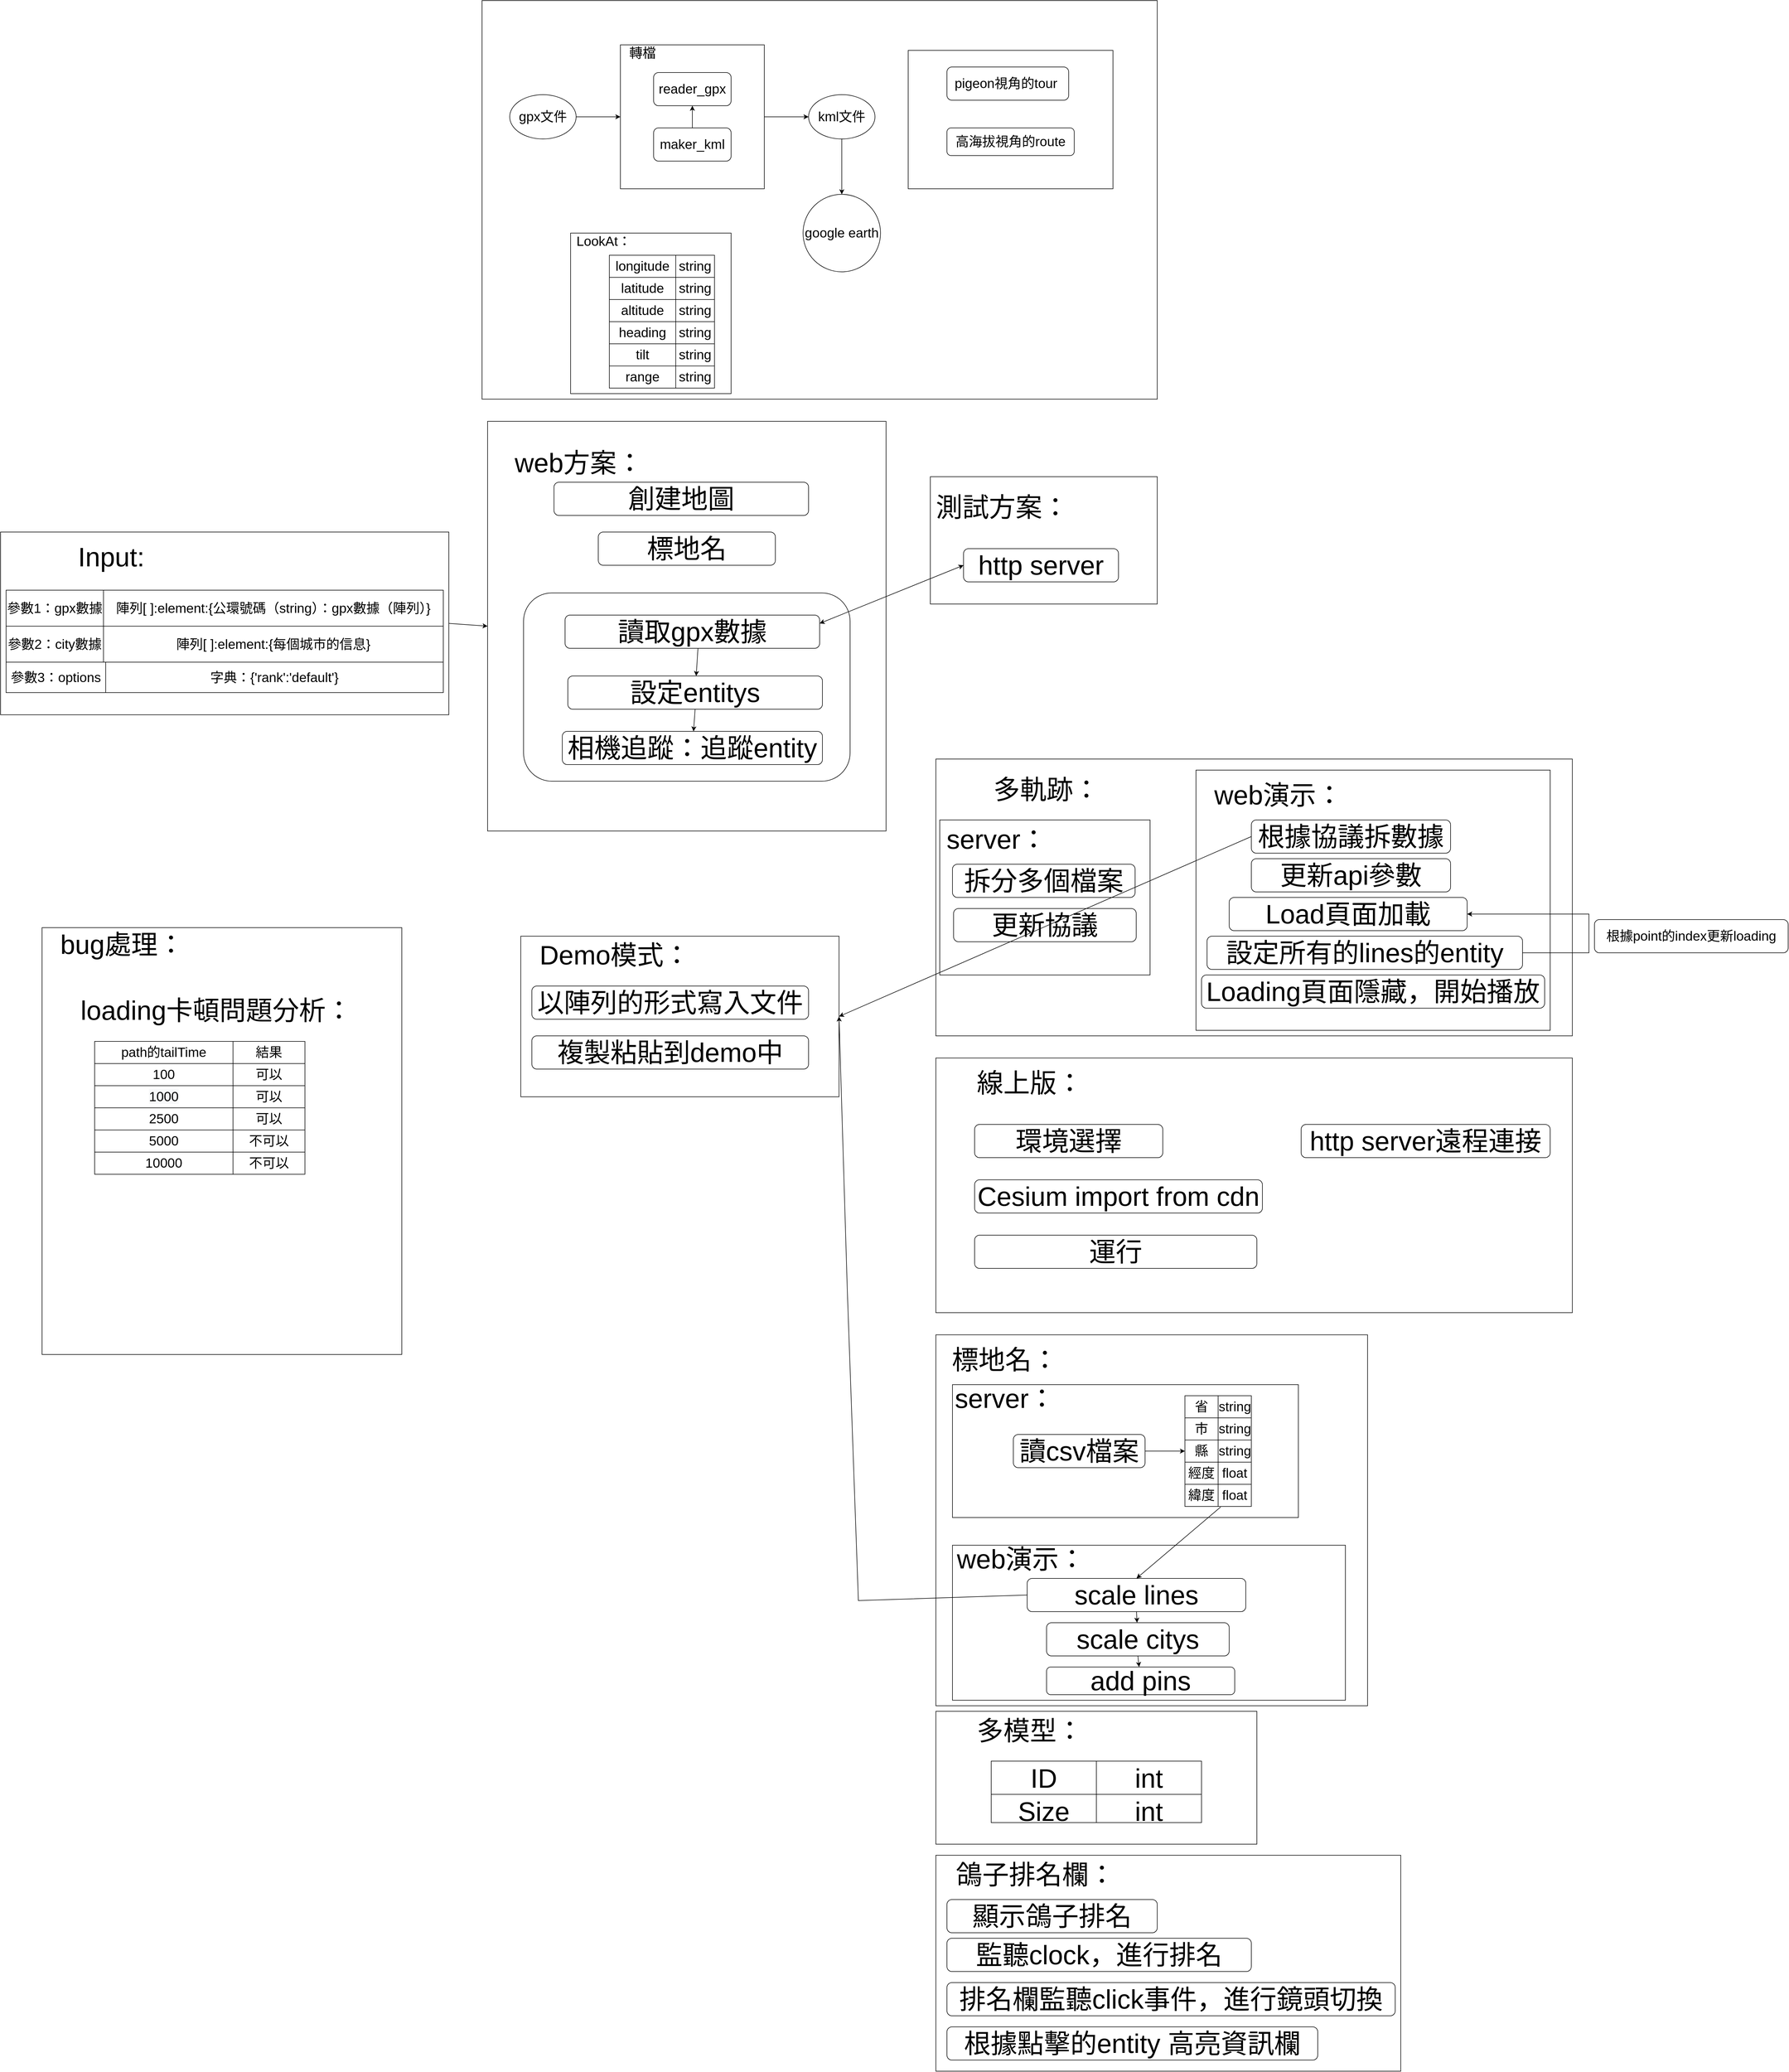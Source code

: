 <mxfile version="17.1.2" type="github">
  <diagram id="5e5Dk54hfpTxT54ZvgJR" name="Page-1">
    <mxGraphModel dx="3132" dy="845" grid="1" gridSize="10" guides="1" tooltips="1" connect="1" arrows="1" fold="1" page="1" pageScale="1" pageWidth="827" pageHeight="1169" math="0" shadow="0">
      <root>
        <mxCell id="0" />
        <mxCell id="1" parent="0" />
        <mxCell id="5kwSSXGkKQ55umxWisl1-4" value="" style="rounded=0;whiteSpace=wrap;html=1;fontSize=24;" parent="1" vertex="1">
          <mxGeometry x="820" y="2440" width="780" height="670" as="geometry" />
        </mxCell>
        <mxCell id="5kwSSXGkKQ55umxWisl1-30" value="" style="rounded=0;whiteSpace=wrap;html=1;fontSize=24;" parent="1" vertex="1">
          <mxGeometry x="850" y="2820" width="710" height="280" as="geometry" />
        </mxCell>
        <mxCell id="5kwSSXGkKQ55umxWisl1-29" value="" style="rounded=0;whiteSpace=wrap;html=1;fontSize=24;" parent="1" vertex="1">
          <mxGeometry x="850" y="2530" width="625" height="240" as="geometry" />
        </mxCell>
        <mxCell id="fZQ2lEONEzAM4XkmZjfn-27" value="" style="rounded=0;whiteSpace=wrap;html=1;fontSize=48;" parent="1" vertex="1">
          <mxGeometry x="820" y="1400" width="1150" height="500" as="geometry" />
        </mxCell>
        <mxCell id="fZQ2lEONEzAM4XkmZjfn-31" value="" style="rounded=0;whiteSpace=wrap;html=1;fontSize=48;" parent="1" vertex="1">
          <mxGeometry x="827" y="1510" width="380" height="280" as="geometry" />
        </mxCell>
        <mxCell id="fZQ2lEONEzAM4XkmZjfn-21" value="" style="rounded=0;whiteSpace=wrap;html=1;fontSize=48;" parent="1" vertex="1">
          <mxGeometry x="-870" y="990" width="810" height="330" as="geometry" />
        </mxCell>
        <mxCell id="fZQ2lEONEzAM4XkmZjfn-2" value="" style="rounded=0;whiteSpace=wrap;html=1;" parent="1" vertex="1">
          <mxGeometry x="10" y="790" width="720" height="740" as="geometry" />
        </mxCell>
        <mxCell id="fZQ2lEONEzAM4XkmZjfn-14" value="" style="rounded=1;whiteSpace=wrap;html=1;fontSize=48;" parent="1" vertex="1">
          <mxGeometry x="75" y="1100" width="590" height="340" as="geometry" />
        </mxCell>
        <mxCell id="fZQ2lEONEzAM4XkmZjfn-1" value="" style="rounded=0;whiteSpace=wrap;html=1;" parent="1" vertex="1">
          <mxGeometry y="30" width="1220" height="720" as="geometry" />
        </mxCell>
        <mxCell id="ZuTiCQ5FA80Gp5bhVFO8-31" value="" style="whiteSpace=wrap;html=1;aspect=fixed;fontSize=24;" parent="1" vertex="1">
          <mxGeometry x="160" y="450" width="290" height="290" as="geometry" />
        </mxCell>
        <mxCell id="ZuTiCQ5FA80Gp5bhVFO8-1" value="&lt;font style=&quot;font-size: 24px&quot;&gt;gpx文件&lt;/font&gt;" style="ellipse;whiteSpace=wrap;html=1;" parent="1" vertex="1">
          <mxGeometry x="50" y="200" width="120" height="80" as="geometry" />
        </mxCell>
        <mxCell id="ZuTiCQ5FA80Gp5bhVFO8-2" value="" style="rounded=0;whiteSpace=wrap;html=1;fontSize=24;" parent="1" vertex="1">
          <mxGeometry x="250" y="110" width="260" height="260" as="geometry" />
        </mxCell>
        <mxCell id="ZuTiCQ5FA80Gp5bhVFO8-3" value="" style="endArrow=classic;html=1;rounded=0;fontSize=24;exitX=1;exitY=0.5;exitDx=0;exitDy=0;entryX=0;entryY=0.5;entryDx=0;entryDy=0;" parent="1" source="ZuTiCQ5FA80Gp5bhVFO8-1" target="ZuTiCQ5FA80Gp5bhVFO8-2" edge="1">
          <mxGeometry width="50" height="50" relative="1" as="geometry">
            <mxPoint x="390" y="360" as="sourcePoint" />
            <mxPoint x="440" y="310" as="targetPoint" />
          </mxGeometry>
        </mxCell>
        <mxCell id="ZuTiCQ5FA80Gp5bhVFO8-4" value="kml文件" style="ellipse;whiteSpace=wrap;html=1;fontSize=24;" parent="1" vertex="1">
          <mxGeometry x="590" y="200" width="120" height="80" as="geometry" />
        </mxCell>
        <mxCell id="ZuTiCQ5FA80Gp5bhVFO8-5" value="" style="endArrow=classic;html=1;rounded=0;fontSize=24;exitX=1;exitY=0.5;exitDx=0;exitDy=0;entryX=0;entryY=0.5;entryDx=0;entryDy=0;" parent="1" source="ZuTiCQ5FA80Gp5bhVFO8-2" target="ZuTiCQ5FA80Gp5bhVFO8-4" edge="1">
          <mxGeometry width="50" height="50" relative="1" as="geometry">
            <mxPoint x="390" y="390" as="sourcePoint" />
            <mxPoint x="440" y="340" as="targetPoint" />
          </mxGeometry>
        </mxCell>
        <mxCell id="ZuTiCQ5FA80Gp5bhVFO8-6" value="google earth" style="ellipse;whiteSpace=wrap;html=1;aspect=fixed;fontSize=24;" parent="1" vertex="1">
          <mxGeometry x="580" y="380" width="140" height="140" as="geometry" />
        </mxCell>
        <mxCell id="ZuTiCQ5FA80Gp5bhVFO8-7" value="" style="endArrow=classic;html=1;rounded=0;fontSize=24;exitX=0.5;exitY=1;exitDx=0;exitDy=0;" parent="1" source="ZuTiCQ5FA80Gp5bhVFO8-4" target="ZuTiCQ5FA80Gp5bhVFO8-6" edge="1">
          <mxGeometry width="50" height="50" relative="1" as="geometry">
            <mxPoint x="390" y="430" as="sourcePoint" />
            <mxPoint x="440" y="380" as="targetPoint" />
          </mxGeometry>
        </mxCell>
        <mxCell id="ZuTiCQ5FA80Gp5bhVFO8-8" value="轉檔" style="text;html=1;strokeColor=none;fillColor=none;align=center;verticalAlign=middle;whiteSpace=wrap;rounded=0;fontSize=24;" parent="1" vertex="1">
          <mxGeometry x="260" y="110" width="60" height="30" as="geometry" />
        </mxCell>
        <mxCell id="ZuTiCQ5FA80Gp5bhVFO8-9" value="reader_gpx" style="rounded=1;whiteSpace=wrap;html=1;fontSize=24;" parent="1" vertex="1">
          <mxGeometry x="310" y="160" width="140" height="60" as="geometry" />
        </mxCell>
        <mxCell id="ZuTiCQ5FA80Gp5bhVFO8-33" value="" style="edgeStyle=orthogonalEdgeStyle;rounded=0;orthogonalLoop=1;jettySize=auto;html=1;fontSize=24;" parent="1" source="ZuTiCQ5FA80Gp5bhVFO8-10" target="ZuTiCQ5FA80Gp5bhVFO8-9" edge="1">
          <mxGeometry relative="1" as="geometry" />
        </mxCell>
        <mxCell id="ZuTiCQ5FA80Gp5bhVFO8-10" value="maker_kml" style="rounded=1;whiteSpace=wrap;html=1;fontSize=24;" parent="1" vertex="1">
          <mxGeometry x="310" y="260" width="140" height="60" as="geometry" />
        </mxCell>
        <mxCell id="ZuTiCQ5FA80Gp5bhVFO8-11" value="" style="shape=table;startSize=0;container=1;collapsible=0;childLayout=tableLayout;fontSize=24;" parent="1" vertex="1">
          <mxGeometry x="230" y="490" width="190" height="240" as="geometry" />
        </mxCell>
        <mxCell id="ZuTiCQ5FA80Gp5bhVFO8-12" value="" style="shape=tableRow;horizontal=0;startSize=0;swimlaneHead=0;swimlaneBody=0;top=0;left=0;bottom=0;right=0;collapsible=0;dropTarget=0;fillColor=none;points=[[0,0.5],[1,0.5]];portConstraint=eastwest;fontSize=24;" parent="ZuTiCQ5FA80Gp5bhVFO8-11" vertex="1">
          <mxGeometry width="190" height="40" as="geometry" />
        </mxCell>
        <mxCell id="ZuTiCQ5FA80Gp5bhVFO8-13" value="longitude" style="shape=partialRectangle;html=1;whiteSpace=wrap;connectable=0;overflow=hidden;fillColor=none;top=0;left=0;bottom=0;right=0;pointerEvents=1;fontSize=24;" parent="ZuTiCQ5FA80Gp5bhVFO8-12" vertex="1">
          <mxGeometry width="120" height="40" as="geometry">
            <mxRectangle width="120" height="40" as="alternateBounds" />
          </mxGeometry>
        </mxCell>
        <mxCell id="ZuTiCQ5FA80Gp5bhVFO8-14" value="string" style="shape=partialRectangle;html=1;whiteSpace=wrap;connectable=0;overflow=hidden;fillColor=none;top=0;left=0;bottom=0;right=0;pointerEvents=1;fontSize=24;" parent="ZuTiCQ5FA80Gp5bhVFO8-12" vertex="1">
          <mxGeometry x="120" width="70" height="40" as="geometry">
            <mxRectangle width="70" height="40" as="alternateBounds" />
          </mxGeometry>
        </mxCell>
        <mxCell id="ZuTiCQ5FA80Gp5bhVFO8-15" value="" style="shape=tableRow;horizontal=0;startSize=0;swimlaneHead=0;swimlaneBody=0;top=0;left=0;bottom=0;right=0;collapsible=0;dropTarget=0;fillColor=none;points=[[0,0.5],[1,0.5]];portConstraint=eastwest;fontSize=24;" parent="ZuTiCQ5FA80Gp5bhVFO8-11" vertex="1">
          <mxGeometry y="40" width="190" height="40" as="geometry" />
        </mxCell>
        <mxCell id="ZuTiCQ5FA80Gp5bhVFO8-16" value="latitude" style="shape=partialRectangle;html=1;whiteSpace=wrap;connectable=0;overflow=hidden;fillColor=none;top=0;left=0;bottom=0;right=0;pointerEvents=1;fontSize=24;" parent="ZuTiCQ5FA80Gp5bhVFO8-15" vertex="1">
          <mxGeometry width="120" height="40" as="geometry">
            <mxRectangle width="120" height="40" as="alternateBounds" />
          </mxGeometry>
        </mxCell>
        <mxCell id="ZuTiCQ5FA80Gp5bhVFO8-17" value="string" style="shape=partialRectangle;html=1;whiteSpace=wrap;connectable=0;overflow=hidden;fillColor=none;top=0;left=0;bottom=0;right=0;pointerEvents=1;fontSize=24;" parent="ZuTiCQ5FA80Gp5bhVFO8-15" vertex="1">
          <mxGeometry x="120" width="70" height="40" as="geometry">
            <mxRectangle width="70" height="40" as="alternateBounds" />
          </mxGeometry>
        </mxCell>
        <mxCell id="ZuTiCQ5FA80Gp5bhVFO8-18" value="" style="shape=tableRow;horizontal=0;startSize=0;swimlaneHead=0;swimlaneBody=0;top=0;left=0;bottom=0;right=0;collapsible=0;dropTarget=0;fillColor=none;points=[[0,0.5],[1,0.5]];portConstraint=eastwest;fontSize=24;" parent="ZuTiCQ5FA80Gp5bhVFO8-11" vertex="1">
          <mxGeometry y="80" width="190" height="40" as="geometry" />
        </mxCell>
        <mxCell id="ZuTiCQ5FA80Gp5bhVFO8-19" value="altitude" style="shape=partialRectangle;html=1;whiteSpace=wrap;connectable=0;overflow=hidden;fillColor=none;top=0;left=0;bottom=0;right=0;pointerEvents=1;fontSize=24;" parent="ZuTiCQ5FA80Gp5bhVFO8-18" vertex="1">
          <mxGeometry width="120" height="40" as="geometry">
            <mxRectangle width="120" height="40" as="alternateBounds" />
          </mxGeometry>
        </mxCell>
        <mxCell id="ZuTiCQ5FA80Gp5bhVFO8-20" value="string" style="shape=partialRectangle;html=1;whiteSpace=wrap;connectable=0;overflow=hidden;fillColor=none;top=0;left=0;bottom=0;right=0;pointerEvents=1;fontSize=24;" parent="ZuTiCQ5FA80Gp5bhVFO8-18" vertex="1">
          <mxGeometry x="120" width="70" height="40" as="geometry">
            <mxRectangle width="70" height="40" as="alternateBounds" />
          </mxGeometry>
        </mxCell>
        <mxCell id="ZuTiCQ5FA80Gp5bhVFO8-21" value="" style="shape=tableRow;horizontal=0;startSize=0;swimlaneHead=0;swimlaneBody=0;top=0;left=0;bottom=0;right=0;collapsible=0;dropTarget=0;fillColor=none;points=[[0,0.5],[1,0.5]];portConstraint=eastwest;fontSize=24;" parent="ZuTiCQ5FA80Gp5bhVFO8-11" vertex="1">
          <mxGeometry y="120" width="190" height="40" as="geometry" />
        </mxCell>
        <mxCell id="ZuTiCQ5FA80Gp5bhVFO8-22" value="heading" style="shape=partialRectangle;html=1;whiteSpace=wrap;connectable=0;overflow=hidden;fillColor=none;top=0;left=0;bottom=0;right=0;pointerEvents=1;fontSize=24;" parent="ZuTiCQ5FA80Gp5bhVFO8-21" vertex="1">
          <mxGeometry width="120" height="40" as="geometry">
            <mxRectangle width="120" height="40" as="alternateBounds" />
          </mxGeometry>
        </mxCell>
        <mxCell id="ZuTiCQ5FA80Gp5bhVFO8-23" value="string" style="shape=partialRectangle;html=1;whiteSpace=wrap;connectable=0;overflow=hidden;fillColor=none;top=0;left=0;bottom=0;right=0;pointerEvents=1;fontSize=24;" parent="ZuTiCQ5FA80Gp5bhVFO8-21" vertex="1">
          <mxGeometry x="120" width="70" height="40" as="geometry">
            <mxRectangle width="70" height="40" as="alternateBounds" />
          </mxGeometry>
        </mxCell>
        <mxCell id="ZuTiCQ5FA80Gp5bhVFO8-24" value="" style="shape=tableRow;horizontal=0;startSize=0;swimlaneHead=0;swimlaneBody=0;top=0;left=0;bottom=0;right=0;collapsible=0;dropTarget=0;fillColor=none;points=[[0,0.5],[1,0.5]];portConstraint=eastwest;fontSize=24;" parent="ZuTiCQ5FA80Gp5bhVFO8-11" vertex="1">
          <mxGeometry y="160" width="190" height="40" as="geometry" />
        </mxCell>
        <mxCell id="ZuTiCQ5FA80Gp5bhVFO8-25" value="tilt" style="shape=partialRectangle;html=1;whiteSpace=wrap;connectable=0;overflow=hidden;fillColor=none;top=0;left=0;bottom=0;right=0;pointerEvents=1;fontSize=24;" parent="ZuTiCQ5FA80Gp5bhVFO8-24" vertex="1">
          <mxGeometry width="120" height="40" as="geometry">
            <mxRectangle width="120" height="40" as="alternateBounds" />
          </mxGeometry>
        </mxCell>
        <mxCell id="ZuTiCQ5FA80Gp5bhVFO8-26" value="string" style="shape=partialRectangle;html=1;whiteSpace=wrap;connectable=0;overflow=hidden;fillColor=none;top=0;left=0;bottom=0;right=0;pointerEvents=1;fontSize=24;" parent="ZuTiCQ5FA80Gp5bhVFO8-24" vertex="1">
          <mxGeometry x="120" width="70" height="40" as="geometry">
            <mxRectangle width="70" height="40" as="alternateBounds" />
          </mxGeometry>
        </mxCell>
        <mxCell id="ZuTiCQ5FA80Gp5bhVFO8-27" value="" style="shape=tableRow;horizontal=0;startSize=0;swimlaneHead=0;swimlaneBody=0;top=0;left=0;bottom=0;right=0;collapsible=0;dropTarget=0;fillColor=none;points=[[0,0.5],[1,0.5]];portConstraint=eastwest;fontSize=24;" parent="ZuTiCQ5FA80Gp5bhVFO8-11" vertex="1">
          <mxGeometry y="200" width="190" height="40" as="geometry" />
        </mxCell>
        <mxCell id="ZuTiCQ5FA80Gp5bhVFO8-28" value="range" style="shape=partialRectangle;html=1;whiteSpace=wrap;connectable=0;overflow=hidden;fillColor=none;top=0;left=0;bottom=0;right=0;pointerEvents=1;fontSize=24;" parent="ZuTiCQ5FA80Gp5bhVFO8-27" vertex="1">
          <mxGeometry width="120" height="40" as="geometry">
            <mxRectangle width="120" height="40" as="alternateBounds" />
          </mxGeometry>
        </mxCell>
        <mxCell id="ZuTiCQ5FA80Gp5bhVFO8-29" value="string" style="shape=partialRectangle;html=1;whiteSpace=wrap;connectable=0;overflow=hidden;fillColor=none;top=0;left=0;bottom=0;right=0;pointerEvents=1;fontSize=24;" parent="ZuTiCQ5FA80Gp5bhVFO8-27" vertex="1">
          <mxGeometry x="120" width="70" height="40" as="geometry">
            <mxRectangle width="70" height="40" as="alternateBounds" />
          </mxGeometry>
        </mxCell>
        <mxCell id="ZuTiCQ5FA80Gp5bhVFO8-32" value="LookAt：" style="text;html=1;strokeColor=none;fillColor=none;align=center;verticalAlign=middle;whiteSpace=wrap;rounded=0;fontSize=24;" parent="1" vertex="1">
          <mxGeometry x="190" y="450" width="60" height="30" as="geometry" />
        </mxCell>
        <mxCell id="ZuTiCQ5FA80Gp5bhVFO8-34" value="" style="rounded=0;whiteSpace=wrap;html=1;fontSize=24;" parent="1" vertex="1">
          <mxGeometry x="770" y="120" width="370" height="250" as="geometry" />
        </mxCell>
        <mxCell id="ZuTiCQ5FA80Gp5bhVFO8-35" value="pigeon視角的tour&amp;nbsp;" style="rounded=1;whiteSpace=wrap;html=1;fontSize=24;" parent="1" vertex="1">
          <mxGeometry x="840" y="150" width="220" height="60" as="geometry" />
        </mxCell>
        <mxCell id="ZuTiCQ5FA80Gp5bhVFO8-36" value="高海拔視角的route" style="rounded=1;whiteSpace=wrap;html=1;fontSize=24;" parent="1" vertex="1">
          <mxGeometry x="840" y="260" width="230" height="50" as="geometry" />
        </mxCell>
        <mxCell id="fZQ2lEONEzAM4XkmZjfn-3" value="&lt;font style=&quot;font-size: 48px&quot;&gt;web方案：&lt;br&gt;&lt;/font&gt;" style="text;html=1;strokeColor=none;fillColor=none;align=center;verticalAlign=middle;whiteSpace=wrap;rounded=0;" parent="1" vertex="1">
          <mxGeometry x="50" y="850" width="250" height="30" as="geometry" />
        </mxCell>
        <mxCell id="fZQ2lEONEzAM4XkmZjfn-4" value="創建地圖" style="rounded=1;whiteSpace=wrap;html=1;fontSize=48;" parent="1" vertex="1">
          <mxGeometry x="130" y="900" width="460" height="60" as="geometry" />
        </mxCell>
        <mxCell id="fZQ2lEONEzAM4XkmZjfn-5" value="讀取gpx數據" style="rounded=1;whiteSpace=wrap;html=1;fontSize=48;" parent="1" vertex="1">
          <mxGeometry x="150" y="1140" width="460" height="60" as="geometry" />
        </mxCell>
        <mxCell id="fZQ2lEONEzAM4XkmZjfn-6" value="設定entitys" style="rounded=1;whiteSpace=wrap;html=1;fontSize=48;" parent="1" vertex="1">
          <mxGeometry x="155" y="1250" width="460" height="60" as="geometry" />
        </mxCell>
        <mxCell id="fZQ2lEONEzAM4XkmZjfn-8" value="相機追蹤：追蹤entity" style="rounded=1;whiteSpace=wrap;html=1;fontSize=48;" parent="1" vertex="1">
          <mxGeometry x="145" y="1350" width="470" height="60" as="geometry" />
        </mxCell>
        <mxCell id="fZQ2lEONEzAM4XkmZjfn-10" value="" style="endArrow=classic;html=1;rounded=0;fontSize=48;exitX=0.522;exitY=1;exitDx=0;exitDy=0;exitPerimeter=0;" parent="1" source="fZQ2lEONEzAM4XkmZjfn-5" target="fZQ2lEONEzAM4XkmZjfn-6" edge="1">
          <mxGeometry width="50" height="50" relative="1" as="geometry">
            <mxPoint x="880" y="1160" as="sourcePoint" />
            <mxPoint x="930" y="1110" as="targetPoint" />
          </mxGeometry>
        </mxCell>
        <mxCell id="fZQ2lEONEzAM4XkmZjfn-11" value="" style="endArrow=classic;html=1;rounded=0;fontSize=48;exitX=0.5;exitY=1;exitDx=0;exitDy=0;" parent="1" source="fZQ2lEONEzAM4XkmZjfn-6" target="fZQ2lEONEzAM4XkmZjfn-8" edge="1">
          <mxGeometry width="50" height="50" relative="1" as="geometry">
            <mxPoint x="880" y="1160" as="sourcePoint" />
            <mxPoint x="930" y="1110" as="targetPoint" />
          </mxGeometry>
        </mxCell>
        <mxCell id="fZQ2lEONEzAM4XkmZjfn-15" value="" style="rounded=0;whiteSpace=wrap;html=1;fontSize=48;" parent="1" vertex="1">
          <mxGeometry x="810" y="890" width="410" height="230" as="geometry" />
        </mxCell>
        <mxCell id="fZQ2lEONEzAM4XkmZjfn-16" value="測試方案：" style="text;html=1;strokeColor=none;fillColor=none;align=center;verticalAlign=middle;whiteSpace=wrap;rounded=0;fontSize=48;" parent="1" vertex="1">
          <mxGeometry x="810" y="930" width="260" height="30" as="geometry" />
        </mxCell>
        <mxCell id="fZQ2lEONEzAM4XkmZjfn-17" value="http server" style="rounded=1;whiteSpace=wrap;html=1;fontSize=48;" parent="1" vertex="1">
          <mxGeometry x="870" y="1020" width="280" height="60" as="geometry" />
        </mxCell>
        <mxCell id="fZQ2lEONEzAM4XkmZjfn-19" value="" style="endArrow=classic;startArrow=classic;html=1;rounded=0;fontSize=48;exitX=1;exitY=0.25;exitDx=0;exitDy=0;entryX=0;entryY=0.5;entryDx=0;entryDy=0;" parent="1" source="fZQ2lEONEzAM4XkmZjfn-5" target="fZQ2lEONEzAM4XkmZjfn-17" edge="1">
          <mxGeometry width="50" height="50" relative="1" as="geometry">
            <mxPoint x="880" y="1130" as="sourcePoint" />
            <mxPoint x="930" y="1080" as="targetPoint" />
          </mxGeometry>
        </mxCell>
        <mxCell id="fZQ2lEONEzAM4XkmZjfn-22" value="Input:" style="text;html=1;strokeColor=none;fillColor=none;align=center;verticalAlign=middle;whiteSpace=wrap;rounded=0;fontSize=48;" parent="1" vertex="1">
          <mxGeometry x="-780" y="1020" width="220" height="30" as="geometry" />
        </mxCell>
        <mxCell id="fZQ2lEONEzAM4XkmZjfn-25" value="" style="endArrow=classic;html=1;rounded=0;fontSize=48;exitX=1;exitY=0.5;exitDx=0;exitDy=0;" parent="1" source="fZQ2lEONEzAM4XkmZjfn-21" edge="1">
          <mxGeometry width="50" height="50" relative="1" as="geometry">
            <mxPoint x="210" y="1220" as="sourcePoint" />
            <mxPoint x="10" y="1160" as="targetPoint" />
          </mxGeometry>
        </mxCell>
        <mxCell id="fZQ2lEONEzAM4XkmZjfn-28" value="多軌跡：" style="text;html=1;strokeColor=none;fillColor=none;align=center;verticalAlign=middle;whiteSpace=wrap;rounded=0;fontSize=48;" parent="1" vertex="1">
          <mxGeometry x="820" y="1440" width="400" height="30" as="geometry" />
        </mxCell>
        <mxCell id="fZQ2lEONEzAM4XkmZjfn-29" value="拆分多個檔案" style="rounded=1;whiteSpace=wrap;html=1;fontSize=48;" parent="1" vertex="1">
          <mxGeometry x="850" y="1590" width="330" height="60" as="geometry" />
        </mxCell>
        <mxCell id="fZQ2lEONEzAM4XkmZjfn-30" value="更新協議" style="rounded=1;whiteSpace=wrap;html=1;fontSize=48;" parent="1" vertex="1">
          <mxGeometry x="852" y="1670" width="330" height="60" as="geometry" />
        </mxCell>
        <mxCell id="fZQ2lEONEzAM4XkmZjfn-32" value="server：" style="text;html=1;strokeColor=none;fillColor=none;align=center;verticalAlign=middle;whiteSpace=wrap;rounded=0;fontSize=48;" parent="1" vertex="1">
          <mxGeometry x="900" y="1530" width="60" height="30" as="geometry" />
        </mxCell>
        <mxCell id="fZQ2lEONEzAM4XkmZjfn-34" value="" style="rounded=0;whiteSpace=wrap;html=1;fontSize=48;" parent="1" vertex="1">
          <mxGeometry x="1290" y="1420" width="640" height="470" as="geometry" />
        </mxCell>
        <mxCell id="fZQ2lEONEzAM4XkmZjfn-35" value="web演示：" style="text;html=1;strokeColor=none;fillColor=none;align=center;verticalAlign=middle;whiteSpace=wrap;rounded=0;fontSize=48;" parent="1" vertex="1">
          <mxGeometry x="1310" y="1450" width="258" height="30" as="geometry" />
        </mxCell>
        <mxCell id="fZQ2lEONEzAM4XkmZjfn-36" value="根據協議拆數據" style="rounded=1;whiteSpace=wrap;html=1;fontSize=48;" parent="1" vertex="1">
          <mxGeometry x="1390" y="1510" width="360" height="60" as="geometry" />
        </mxCell>
        <mxCell id="fZQ2lEONEzAM4XkmZjfn-37" value="更新api參數" style="rounded=1;whiteSpace=wrap;html=1;fontSize=48;" parent="1" vertex="1">
          <mxGeometry x="1390" y="1580" width="360" height="60" as="geometry" />
        </mxCell>
        <mxCell id="fZQ2lEONEzAM4XkmZjfn-38" value="設定所有的lines的entity" style="rounded=1;whiteSpace=wrap;html=1;fontSize=48;" parent="1" vertex="1">
          <mxGeometry x="1310" y="1720" width="570" height="60" as="geometry" />
        </mxCell>
        <mxCell id="nJW-BKpJeD6YfGiRTm9k-1" value="" style="rounded=0;whiteSpace=wrap;html=1;" parent="1" vertex="1">
          <mxGeometry x="820" y="1940" width="1150" height="460" as="geometry" />
        </mxCell>
        <mxCell id="nJW-BKpJeD6YfGiRTm9k-2" value="&lt;font style=&quot;font-size: 48px&quot;&gt;線上版：&lt;/font&gt;" style="text;html=1;strokeColor=none;fillColor=none;align=center;verticalAlign=middle;whiteSpace=wrap;rounded=0;" parent="1" vertex="1">
          <mxGeometry x="830" y="1970" width="320" height="30" as="geometry" />
        </mxCell>
        <mxCell id="nJW-BKpJeD6YfGiRTm9k-3" value="環境選擇" style="rounded=1;whiteSpace=wrap;html=1;fontSize=48;" parent="1" vertex="1">
          <mxGeometry x="890" y="2060" width="340" height="60" as="geometry" />
        </mxCell>
        <mxCell id="nJW-BKpJeD6YfGiRTm9k-4" value="Cesium import from cdn" style="rounded=1;whiteSpace=wrap;html=1;fontSize=48;" parent="1" vertex="1">
          <mxGeometry x="890" y="2160" width="520" height="60" as="geometry" />
        </mxCell>
        <mxCell id="nJW-BKpJeD6YfGiRTm9k-5" value="運行" style="rounded=1;whiteSpace=wrap;html=1;fontSize=48;" parent="1" vertex="1">
          <mxGeometry x="890" y="2260" width="510" height="60" as="geometry" />
        </mxCell>
        <mxCell id="nJW-BKpJeD6YfGiRTm9k-6" value="http server遠程連接" style="rounded=1;whiteSpace=wrap;html=1;fontSize=48;" parent="1" vertex="1">
          <mxGeometry x="1480" y="2060" width="450" height="60" as="geometry" />
        </mxCell>
        <mxCell id="OSK-zd3BShI2udXReCRL-3" value="&lt;font style=&quot;font-size: 48px&quot;&gt;Load頁面加載&lt;/font&gt;" style="rounded=1;whiteSpace=wrap;html=1;fontSize=14;" parent="1" vertex="1">
          <mxGeometry x="1350" y="1650" width="430" height="60" as="geometry" />
        </mxCell>
        <mxCell id="OSK-zd3BShI2udXReCRL-4" value="&lt;font style=&quot;font-size: 48px&quot;&gt;Loading頁面隱藏，開始播放&lt;/font&gt;" style="rounded=1;whiteSpace=wrap;html=1;fontSize=14;" parent="1" vertex="1">
          <mxGeometry x="1300" y="1790" width="620" height="60" as="geometry" />
        </mxCell>
        <mxCell id="5kwSSXGkKQ55umxWisl1-2" value="&lt;font style=&quot;font-size: 24px&quot;&gt;根據point的index更新loading&lt;/font&gt;" style="rounded=1;whiteSpace=wrap;html=1;" parent="1" vertex="1">
          <mxGeometry x="2010" y="1690" width="350" height="60" as="geometry" />
        </mxCell>
        <mxCell id="5kwSSXGkKQ55umxWisl1-3" value="" style="endArrow=classic;html=1;rounded=0;fontSize=24;exitX=1;exitY=0.5;exitDx=0;exitDy=0;entryX=1;entryY=0.5;entryDx=0;entryDy=0;" parent="1" source="fZQ2lEONEzAM4XkmZjfn-38" target="OSK-zd3BShI2udXReCRL-3" edge="1">
          <mxGeometry width="50" height="50" relative="1" as="geometry">
            <mxPoint x="1920" y="1670" as="sourcePoint" />
            <mxPoint x="1970" y="1620" as="targetPoint" />
            <Array as="points">
              <mxPoint x="2000" y="1750" />
              <mxPoint x="2000" y="1680" />
            </Array>
          </mxGeometry>
        </mxCell>
        <mxCell id="5kwSSXGkKQ55umxWisl1-5" value="&lt;font style=&quot;font-size: 48px&quot;&gt;標地名：&lt;/font&gt;" style="text;html=1;strokeColor=none;fillColor=none;align=center;verticalAlign=middle;whiteSpace=wrap;rounded=0;fontSize=24;" parent="1" vertex="1">
          <mxGeometry x="830" y="2470" width="230" height="30" as="geometry" />
        </mxCell>
        <mxCell id="5kwSSXGkKQ55umxWisl1-6" value="&lt;font style=&quot;font-size: 48px&quot;&gt;讀csv檔案&lt;/font&gt;" style="rounded=1;whiteSpace=wrap;html=1;fontSize=24;" parent="1" vertex="1">
          <mxGeometry x="960" y="2620" width="238" height="60" as="geometry" />
        </mxCell>
        <mxCell id="5kwSSXGkKQ55umxWisl1-7" value="&lt;span style=&quot;font-size: 48px&quot;&gt;scale citys&lt;/span&gt;" style="rounded=1;whiteSpace=wrap;html=1;fontSize=24;" parent="1" vertex="1">
          <mxGeometry x="1020" y="2960" width="330" height="60" as="geometry" />
        </mxCell>
        <mxCell id="5kwSSXGkKQ55umxWisl1-8" value="" style="shape=table;startSize=0;container=1;collapsible=0;childLayout=tableLayout;fontSize=24;" parent="1" vertex="1">
          <mxGeometry x="1270" y="2550" width="120" height="200" as="geometry" />
        </mxCell>
        <mxCell id="5kwSSXGkKQ55umxWisl1-9" value="" style="shape=tableRow;horizontal=0;startSize=0;swimlaneHead=0;swimlaneBody=0;top=0;left=0;bottom=0;right=0;collapsible=0;dropTarget=0;fillColor=none;points=[[0,0.5],[1,0.5]];portConstraint=eastwest;fontSize=24;" parent="5kwSSXGkKQ55umxWisl1-8" vertex="1">
          <mxGeometry width="120" height="40" as="geometry" />
        </mxCell>
        <mxCell id="5kwSSXGkKQ55umxWisl1-10" value="省" style="shape=partialRectangle;html=1;whiteSpace=wrap;connectable=0;overflow=hidden;fillColor=none;top=0;left=0;bottom=0;right=0;pointerEvents=1;fontSize=24;" parent="5kwSSXGkKQ55umxWisl1-9" vertex="1">
          <mxGeometry width="60" height="40" as="geometry">
            <mxRectangle width="60" height="40" as="alternateBounds" />
          </mxGeometry>
        </mxCell>
        <mxCell id="5kwSSXGkKQ55umxWisl1-11" value="string" style="shape=partialRectangle;html=1;whiteSpace=wrap;connectable=0;overflow=hidden;fillColor=none;top=0;left=0;bottom=0;right=0;pointerEvents=1;fontSize=24;" parent="5kwSSXGkKQ55umxWisl1-9" vertex="1">
          <mxGeometry x="60" width="60" height="40" as="geometry">
            <mxRectangle width="60" height="40" as="alternateBounds" />
          </mxGeometry>
        </mxCell>
        <mxCell id="5kwSSXGkKQ55umxWisl1-12" value="" style="shape=tableRow;horizontal=0;startSize=0;swimlaneHead=0;swimlaneBody=0;top=0;left=0;bottom=0;right=0;collapsible=0;dropTarget=0;fillColor=none;points=[[0,0.5],[1,0.5]];portConstraint=eastwest;fontSize=24;" parent="5kwSSXGkKQ55umxWisl1-8" vertex="1">
          <mxGeometry y="40" width="120" height="40" as="geometry" />
        </mxCell>
        <mxCell id="5kwSSXGkKQ55umxWisl1-13" value="市" style="shape=partialRectangle;html=1;whiteSpace=wrap;connectable=0;overflow=hidden;fillColor=none;top=0;left=0;bottom=0;right=0;pointerEvents=1;fontSize=24;" parent="5kwSSXGkKQ55umxWisl1-12" vertex="1">
          <mxGeometry width="60" height="40" as="geometry">
            <mxRectangle width="60" height="40" as="alternateBounds" />
          </mxGeometry>
        </mxCell>
        <mxCell id="5kwSSXGkKQ55umxWisl1-14" value="string" style="shape=partialRectangle;html=1;whiteSpace=wrap;connectable=0;overflow=hidden;fillColor=none;top=0;left=0;bottom=0;right=0;pointerEvents=1;fontSize=24;" parent="5kwSSXGkKQ55umxWisl1-12" vertex="1">
          <mxGeometry x="60" width="60" height="40" as="geometry">
            <mxRectangle width="60" height="40" as="alternateBounds" />
          </mxGeometry>
        </mxCell>
        <mxCell id="5kwSSXGkKQ55umxWisl1-15" value="" style="shape=tableRow;horizontal=0;startSize=0;swimlaneHead=0;swimlaneBody=0;top=0;left=0;bottom=0;right=0;collapsible=0;dropTarget=0;fillColor=none;points=[[0,0.5],[1,0.5]];portConstraint=eastwest;fontSize=24;" parent="5kwSSXGkKQ55umxWisl1-8" vertex="1">
          <mxGeometry y="80" width="120" height="40" as="geometry" />
        </mxCell>
        <mxCell id="5kwSSXGkKQ55umxWisl1-16" value="縣" style="shape=partialRectangle;html=1;whiteSpace=wrap;connectable=0;overflow=hidden;fillColor=none;top=0;left=0;bottom=0;right=0;pointerEvents=1;fontSize=24;" parent="5kwSSXGkKQ55umxWisl1-15" vertex="1">
          <mxGeometry width="60" height="40" as="geometry">
            <mxRectangle width="60" height="40" as="alternateBounds" />
          </mxGeometry>
        </mxCell>
        <mxCell id="5kwSSXGkKQ55umxWisl1-17" value="string" style="shape=partialRectangle;html=1;whiteSpace=wrap;connectable=0;overflow=hidden;fillColor=none;top=0;left=0;bottom=0;right=0;pointerEvents=1;fontSize=24;" parent="5kwSSXGkKQ55umxWisl1-15" vertex="1">
          <mxGeometry x="60" width="60" height="40" as="geometry">
            <mxRectangle width="60" height="40" as="alternateBounds" />
          </mxGeometry>
        </mxCell>
        <mxCell id="5kwSSXGkKQ55umxWisl1-18" value="" style="shape=tableRow;horizontal=0;startSize=0;swimlaneHead=0;swimlaneBody=0;top=0;left=0;bottom=0;right=0;collapsible=0;dropTarget=0;fillColor=none;points=[[0,0.5],[1,0.5]];portConstraint=eastwest;fontSize=24;" parent="5kwSSXGkKQ55umxWisl1-8" vertex="1">
          <mxGeometry y="120" width="120" height="40" as="geometry" />
        </mxCell>
        <mxCell id="5kwSSXGkKQ55umxWisl1-19" value="經度" style="shape=partialRectangle;html=1;whiteSpace=wrap;connectable=0;overflow=hidden;fillColor=none;top=0;left=0;bottom=0;right=0;pointerEvents=1;fontSize=24;" parent="5kwSSXGkKQ55umxWisl1-18" vertex="1">
          <mxGeometry width="60" height="40" as="geometry">
            <mxRectangle width="60" height="40" as="alternateBounds" />
          </mxGeometry>
        </mxCell>
        <mxCell id="5kwSSXGkKQ55umxWisl1-20" value="float" style="shape=partialRectangle;html=1;whiteSpace=wrap;connectable=0;overflow=hidden;fillColor=none;top=0;left=0;bottom=0;right=0;pointerEvents=1;fontSize=24;" parent="5kwSSXGkKQ55umxWisl1-18" vertex="1">
          <mxGeometry x="60" width="60" height="40" as="geometry">
            <mxRectangle width="60" height="40" as="alternateBounds" />
          </mxGeometry>
        </mxCell>
        <mxCell id="5kwSSXGkKQ55umxWisl1-21" value="" style="shape=tableRow;horizontal=0;startSize=0;swimlaneHead=0;swimlaneBody=0;top=0;left=0;bottom=0;right=0;collapsible=0;dropTarget=0;fillColor=none;points=[[0,0.5],[1,0.5]];portConstraint=eastwest;fontSize=24;" parent="5kwSSXGkKQ55umxWisl1-8" vertex="1">
          <mxGeometry y="160" width="120" height="40" as="geometry" />
        </mxCell>
        <mxCell id="5kwSSXGkKQ55umxWisl1-22" value="緯度" style="shape=partialRectangle;html=1;whiteSpace=wrap;connectable=0;overflow=hidden;fillColor=none;top=0;left=0;bottom=0;right=0;pointerEvents=1;fontSize=24;" parent="5kwSSXGkKQ55umxWisl1-21" vertex="1">
          <mxGeometry width="60" height="40" as="geometry">
            <mxRectangle width="60" height="40" as="alternateBounds" />
          </mxGeometry>
        </mxCell>
        <mxCell id="5kwSSXGkKQ55umxWisl1-23" value="float" style="shape=partialRectangle;html=1;whiteSpace=wrap;connectable=0;overflow=hidden;fillColor=none;top=0;left=0;bottom=0;right=0;pointerEvents=1;fontSize=24;" parent="5kwSSXGkKQ55umxWisl1-21" vertex="1">
          <mxGeometry x="60" width="60" height="40" as="geometry">
            <mxRectangle width="60" height="40" as="alternateBounds" />
          </mxGeometry>
        </mxCell>
        <mxCell id="5kwSSXGkKQ55umxWisl1-24" value="" style="endArrow=classic;html=1;rounded=0;fontSize=24;exitX=1;exitY=0.5;exitDx=0;exitDy=0;entryX=0;entryY=0.5;entryDx=0;entryDy=0;" parent="1" source="5kwSSXGkKQ55umxWisl1-6" target="5kwSSXGkKQ55umxWisl1-15" edge="1">
          <mxGeometry width="50" height="50" relative="1" as="geometry">
            <mxPoint x="1270" y="2690" as="sourcePoint" />
            <mxPoint x="1320" y="2640" as="targetPoint" />
          </mxGeometry>
        </mxCell>
        <mxCell id="5kwSSXGkKQ55umxWisl1-26" value="&lt;span style=&quot;font-size: 48px&quot;&gt;scale lines&lt;/span&gt;" style="rounded=1;whiteSpace=wrap;html=1;fontSize=24;" parent="1" vertex="1">
          <mxGeometry x="985" y="2880" width="395" height="60" as="geometry" />
        </mxCell>
        <mxCell id="5kwSSXGkKQ55umxWisl1-27" value="" style="endArrow=classic;html=1;rounded=0;fontSize=24;exitX=0.538;exitY=1.025;exitDx=0;exitDy=0;exitPerimeter=0;entryX=0.5;entryY=0;entryDx=0;entryDy=0;" parent="1" source="5kwSSXGkKQ55umxWisl1-21" target="5kwSSXGkKQ55umxWisl1-26" edge="1">
          <mxGeometry width="50" height="50" relative="1" as="geometry">
            <mxPoint x="1270" y="2690" as="sourcePoint" />
            <mxPoint x="1320" y="2640" as="targetPoint" />
          </mxGeometry>
        </mxCell>
        <mxCell id="5kwSSXGkKQ55umxWisl1-28" value="" style="endArrow=classic;html=1;rounded=0;fontSize=24;exitX=0.5;exitY=1;exitDx=0;exitDy=0;" parent="1" source="5kwSSXGkKQ55umxWisl1-26" target="5kwSSXGkKQ55umxWisl1-7" edge="1">
          <mxGeometry width="50" height="50" relative="1" as="geometry">
            <mxPoint x="1270" y="2690" as="sourcePoint" />
            <mxPoint x="1320" y="2640" as="targetPoint" />
          </mxGeometry>
        </mxCell>
        <mxCell id="5kwSSXGkKQ55umxWisl1-31" value="&lt;font style=&quot;font-size: 48px&quot;&gt;server：&lt;/font&gt;" style="text;html=1;strokeColor=none;fillColor=none;align=center;verticalAlign=middle;whiteSpace=wrap;rounded=0;fontSize=24;" parent="1" vertex="1">
          <mxGeometry x="915" y="2540" width="60" height="30" as="geometry" />
        </mxCell>
        <mxCell id="5kwSSXGkKQ55umxWisl1-32" value="&lt;font style=&quot;font-size: 48px&quot;&gt;web演示：&lt;/font&gt;" style="text;html=1;strokeColor=none;fillColor=none;align=center;verticalAlign=middle;whiteSpace=wrap;rounded=0;fontSize=24;" parent="1" vertex="1">
          <mxGeometry x="840" y="2830" width="268" height="30" as="geometry" />
        </mxCell>
        <mxCell id="5kwSSXGkKQ55umxWisl1-33" value="&lt;span style=&quot;font-size: 48px&quot;&gt;標地名&lt;/span&gt;" style="rounded=1;whiteSpace=wrap;html=1;fontSize=24;" parent="1" vertex="1">
          <mxGeometry x="210" y="990" width="320" height="60" as="geometry" />
        </mxCell>
        <mxCell id="5kwSSXGkKQ55umxWisl1-35" value="" style="rounded=0;whiteSpace=wrap;html=1;fontSize=48;" parent="1" vertex="1">
          <mxGeometry x="70" y="1720" width="575" height="290" as="geometry" />
        </mxCell>
        <mxCell id="5kwSSXGkKQ55umxWisl1-36" value="Demo模式：" style="text;html=1;strokeColor=none;fillColor=none;align=center;verticalAlign=middle;whiteSpace=wrap;rounded=0;fontSize=48;" parent="1" vertex="1">
          <mxGeometry x="80" y="1739" width="320" height="30" as="geometry" />
        </mxCell>
        <mxCell id="5kwSSXGkKQ55umxWisl1-37" value="" style="endArrow=classic;html=1;rounded=0;fontSize=48;exitX=0;exitY=0.5;exitDx=0;exitDy=0;entryX=1;entryY=0.5;entryDx=0;entryDy=0;" parent="1" source="fZQ2lEONEzAM4XkmZjfn-36" target="5kwSSXGkKQ55umxWisl1-35" edge="1">
          <mxGeometry width="50" height="50" relative="1" as="geometry">
            <mxPoint x="850" y="1820" as="sourcePoint" />
            <mxPoint x="900" y="1770" as="targetPoint" />
          </mxGeometry>
        </mxCell>
        <mxCell id="5kwSSXGkKQ55umxWisl1-38" value="" style="endArrow=classic;html=1;rounded=0;fontSize=48;exitX=0;exitY=0.5;exitDx=0;exitDy=0;entryX=1;entryY=0.5;entryDx=0;entryDy=0;" parent="1" source="5kwSSXGkKQ55umxWisl1-26" target="5kwSSXGkKQ55umxWisl1-35" edge="1">
          <mxGeometry width="50" height="50" relative="1" as="geometry">
            <mxPoint x="690" y="2790" as="sourcePoint" />
            <mxPoint x="900" y="2040" as="targetPoint" />
            <Array as="points">
              <mxPoint x="680" y="2920" />
              <mxPoint x="660" y="2360" />
            </Array>
          </mxGeometry>
        </mxCell>
        <mxCell id="5kwSSXGkKQ55umxWisl1-40" value="以陣列的形式寫入文件" style="rounded=1;whiteSpace=wrap;html=1;fontSize=48;" parent="1" vertex="1">
          <mxGeometry x="90" y="1810" width="500" height="60" as="geometry" />
        </mxCell>
        <mxCell id="5kwSSXGkKQ55umxWisl1-41" value="複製粘貼到demo中" style="rounded=1;whiteSpace=wrap;html=1;fontSize=48;" parent="1" vertex="1">
          <mxGeometry x="90" y="1900" width="500" height="60" as="geometry" />
        </mxCell>
        <mxCell id="-jbshoF3tP8GYRyJiger-1" value="" style="rounded=0;whiteSpace=wrap;html=1;" parent="1" vertex="1">
          <mxGeometry x="820" y="3120" width="580" height="240" as="geometry" />
        </mxCell>
        <mxCell id="-jbshoF3tP8GYRyJiger-2" value="&lt;font style=&quot;font-size: 48px&quot;&gt;多模型：&lt;/font&gt;" style="text;html=1;strokeColor=none;fillColor=none;align=center;verticalAlign=middle;whiteSpace=wrap;rounded=0;" parent="1" vertex="1">
          <mxGeometry x="840" y="3140" width="300" height="30" as="geometry" />
        </mxCell>
        <mxCell id="-jbshoF3tP8GYRyJiger-3" value="" style="shape=table;startSize=0;container=1;collapsible=0;childLayout=tableLayout;fontSize=48;" parent="1" vertex="1">
          <mxGeometry x="920" y="3210" width="380" height="111" as="geometry" />
        </mxCell>
        <mxCell id="-jbshoF3tP8GYRyJiger-4" value="" style="shape=tableRow;horizontal=0;startSize=0;swimlaneHead=0;swimlaneBody=0;top=0;left=0;bottom=0;right=0;collapsible=0;dropTarget=0;fillColor=none;points=[[0,0.5],[1,0.5]];portConstraint=eastwest;fontSize=48;" parent="-jbshoF3tP8GYRyJiger-3" vertex="1">
          <mxGeometry width="380" height="60" as="geometry" />
        </mxCell>
        <mxCell id="-jbshoF3tP8GYRyJiger-5" value="ID" style="shape=partialRectangle;html=1;whiteSpace=wrap;connectable=0;overflow=hidden;fillColor=none;top=0;left=0;bottom=0;right=0;pointerEvents=1;fontSize=48;" parent="-jbshoF3tP8GYRyJiger-4" vertex="1">
          <mxGeometry width="190" height="60" as="geometry">
            <mxRectangle width="190" height="60" as="alternateBounds" />
          </mxGeometry>
        </mxCell>
        <mxCell id="-jbshoF3tP8GYRyJiger-6" value="int" style="shape=partialRectangle;html=1;whiteSpace=wrap;connectable=0;overflow=hidden;fillColor=none;top=0;left=0;bottom=0;right=0;pointerEvents=1;fontSize=48;" parent="-jbshoF3tP8GYRyJiger-4" vertex="1">
          <mxGeometry x="190" width="190" height="60" as="geometry">
            <mxRectangle width="190" height="60" as="alternateBounds" />
          </mxGeometry>
        </mxCell>
        <mxCell id="-jbshoF3tP8GYRyJiger-7" value="" style="shape=tableRow;horizontal=0;startSize=0;swimlaneHead=0;swimlaneBody=0;top=0;left=0;bottom=0;right=0;collapsible=0;dropTarget=0;fillColor=none;points=[[0,0.5],[1,0.5]];portConstraint=eastwest;fontSize=48;" parent="-jbshoF3tP8GYRyJiger-3" vertex="1">
          <mxGeometry y="60" width="380" height="51" as="geometry" />
        </mxCell>
        <mxCell id="-jbshoF3tP8GYRyJiger-8" value="Size" style="shape=partialRectangle;html=1;whiteSpace=wrap;connectable=0;overflow=hidden;fillColor=none;top=0;left=0;bottom=0;right=0;pointerEvents=1;fontSize=48;" parent="-jbshoF3tP8GYRyJiger-7" vertex="1">
          <mxGeometry width="190" height="51" as="geometry">
            <mxRectangle width="190" height="51" as="alternateBounds" />
          </mxGeometry>
        </mxCell>
        <mxCell id="-jbshoF3tP8GYRyJiger-9" value="int" style="shape=partialRectangle;html=1;whiteSpace=wrap;connectable=0;overflow=hidden;fillColor=none;top=0;left=0;bottom=0;right=0;pointerEvents=1;fontSize=48;" parent="-jbshoF3tP8GYRyJiger-7" vertex="1">
          <mxGeometry x="190" width="190" height="51" as="geometry">
            <mxRectangle width="190" height="51" as="alternateBounds" />
          </mxGeometry>
        </mxCell>
        <mxCell id="-jbshoF3tP8GYRyJiger-10" value="add pins" style="rounded=1;whiteSpace=wrap;html=1;fontSize=48;" parent="1" vertex="1">
          <mxGeometry x="1020" y="3040" width="340" height="50" as="geometry" />
        </mxCell>
        <mxCell id="-jbshoF3tP8GYRyJiger-11" value="" style="endArrow=classic;html=1;rounded=0;fontSize=48;exitX=0.5;exitY=1;exitDx=0;exitDy=0;" parent="1" source="5kwSSXGkKQ55umxWisl1-7" target="-jbshoF3tP8GYRyJiger-10" edge="1">
          <mxGeometry width="50" height="50" relative="1" as="geometry">
            <mxPoint x="1450" y="2970" as="sourcePoint" />
            <mxPoint x="1500" y="2920" as="targetPoint" />
          </mxGeometry>
        </mxCell>
        <mxCell id="-jbshoF3tP8GYRyJiger-15" value="" style="rounded=0;whiteSpace=wrap;html=1;fontSize=48;" parent="1" vertex="1">
          <mxGeometry x="820" y="3380" width="840" height="390" as="geometry" />
        </mxCell>
        <mxCell id="-jbshoF3tP8GYRyJiger-16" value="鴿子排名欄：" style="text;html=1;strokeColor=none;fillColor=none;align=center;verticalAlign=middle;whiteSpace=wrap;rounded=0;fontSize=48;" parent="1" vertex="1">
          <mxGeometry x="820" y="3400" width="360" height="30" as="geometry" />
        </mxCell>
        <mxCell id="-jbshoF3tP8GYRyJiger-17" value="顯示鴿子排名" style="rounded=1;whiteSpace=wrap;html=1;fontSize=48;" parent="1" vertex="1">
          <mxGeometry x="840" y="3460" width="380" height="60" as="geometry" />
        </mxCell>
        <mxCell id="-jbshoF3tP8GYRyJiger-18" value="排名欄監聽click事件，進行鏡頭切換" style="rounded=1;whiteSpace=wrap;html=1;fontSize=48;" parent="1" vertex="1">
          <mxGeometry x="840" y="3610" width="810" height="60" as="geometry" />
        </mxCell>
        <mxCell id="-jbshoF3tP8GYRyJiger-19" value="根據點擊的entity 高亮資訊欄" style="rounded=1;whiteSpace=wrap;html=1;fontSize=48;" parent="1" vertex="1">
          <mxGeometry x="840" y="3690" width="670" height="60" as="geometry" />
        </mxCell>
        <mxCell id="xeIZ-KCZ9GsbT-0_mNUh-1" value="&lt;font style=&quot;font-size: 48px&quot;&gt;監聽clock，進行排名&lt;/font&gt;" style="rounded=1;whiteSpace=wrap;html=1;" parent="1" vertex="1">
          <mxGeometry x="840" y="3530" width="550" height="60" as="geometry" />
        </mxCell>
        <mxCell id="TErTcD6L-4NZ9a1HVJng-1" value="" style="rounded=0;whiteSpace=wrap;html=1;" parent="1" vertex="1">
          <mxGeometry x="-795" y="1704.5" width="650" height="771" as="geometry" />
        </mxCell>
        <mxCell id="TErTcD6L-4NZ9a1HVJng-2" value="&lt;font style=&quot;font-size: 48px&quot;&gt;bug處理：&lt;/font&gt;" style="text;html=1;strokeColor=none;fillColor=none;align=center;verticalAlign=middle;whiteSpace=wrap;rounded=0;" parent="1" vertex="1">
          <mxGeometry x="-780" y="1720" width="260" height="30" as="geometry" />
        </mxCell>
        <mxCell id="TErTcD6L-4NZ9a1HVJng-4" value="&lt;br&gt;loading卡頓問題分析：" style="text;html=1;strokeColor=none;fillColor=none;align=center;verticalAlign=middle;whiteSpace=wrap;rounded=0;fontSize=48;" parent="1" vertex="1">
          <mxGeometry x="-730" y="1810" width="500" height="30" as="geometry" />
        </mxCell>
        <mxCell id="TErTcD6L-4NZ9a1HVJng-6" value="" style="shape=table;startSize=0;container=1;collapsible=0;childLayout=tableLayout;fontSize=24;" parent="1" vertex="1">
          <mxGeometry x="-700" y="1910" width="380" height="240" as="geometry" />
        </mxCell>
        <mxCell id="TErTcD6L-4NZ9a1HVJng-7" value="" style="shape=tableRow;horizontal=0;startSize=0;swimlaneHead=0;swimlaneBody=0;top=0;left=0;bottom=0;right=0;collapsible=0;dropTarget=0;fillColor=none;points=[[0,0.5],[1,0.5]];portConstraint=eastwest;fontSize=24;" parent="TErTcD6L-4NZ9a1HVJng-6" vertex="1">
          <mxGeometry width="380" height="40" as="geometry" />
        </mxCell>
        <mxCell id="TErTcD6L-4NZ9a1HVJng-8" value="path的tailTime" style="shape=partialRectangle;html=1;whiteSpace=wrap;connectable=0;overflow=hidden;fillColor=none;top=0;left=0;bottom=0;right=0;pointerEvents=1;fontSize=24;" parent="TErTcD6L-4NZ9a1HVJng-7" vertex="1">
          <mxGeometry width="250" height="40" as="geometry">
            <mxRectangle width="250" height="40" as="alternateBounds" />
          </mxGeometry>
        </mxCell>
        <mxCell id="TErTcD6L-4NZ9a1HVJng-9" value="結果" style="shape=partialRectangle;html=1;whiteSpace=wrap;connectable=0;overflow=hidden;fillColor=none;top=0;left=0;bottom=0;right=0;pointerEvents=1;fontSize=24;" parent="TErTcD6L-4NZ9a1HVJng-7" vertex="1">
          <mxGeometry x="250" width="130" height="40" as="geometry">
            <mxRectangle width="130" height="40" as="alternateBounds" />
          </mxGeometry>
        </mxCell>
        <mxCell id="TErTcD6L-4NZ9a1HVJng-10" value="" style="shape=tableRow;horizontal=0;startSize=0;swimlaneHead=0;swimlaneBody=0;top=0;left=0;bottom=0;right=0;collapsible=0;dropTarget=0;fillColor=none;points=[[0,0.5],[1,0.5]];portConstraint=eastwest;fontSize=24;" parent="TErTcD6L-4NZ9a1HVJng-6" vertex="1">
          <mxGeometry y="40" width="380" height="40" as="geometry" />
        </mxCell>
        <mxCell id="TErTcD6L-4NZ9a1HVJng-11" value="100" style="shape=partialRectangle;html=1;whiteSpace=wrap;connectable=0;overflow=hidden;fillColor=none;top=0;left=0;bottom=0;right=0;pointerEvents=1;fontSize=24;" parent="TErTcD6L-4NZ9a1HVJng-10" vertex="1">
          <mxGeometry width="250" height="40" as="geometry">
            <mxRectangle width="250" height="40" as="alternateBounds" />
          </mxGeometry>
        </mxCell>
        <mxCell id="TErTcD6L-4NZ9a1HVJng-12" value="可以" style="shape=partialRectangle;html=1;whiteSpace=wrap;connectable=0;overflow=hidden;fillColor=none;top=0;left=0;bottom=0;right=0;pointerEvents=1;fontSize=24;" parent="TErTcD6L-4NZ9a1HVJng-10" vertex="1">
          <mxGeometry x="250" width="130" height="40" as="geometry">
            <mxRectangle width="130" height="40" as="alternateBounds" />
          </mxGeometry>
        </mxCell>
        <mxCell id="TErTcD6L-4NZ9a1HVJng-13" value="" style="shape=tableRow;horizontal=0;startSize=0;swimlaneHead=0;swimlaneBody=0;top=0;left=0;bottom=0;right=0;collapsible=0;dropTarget=0;fillColor=none;points=[[0,0.5],[1,0.5]];portConstraint=eastwest;fontSize=24;" parent="TErTcD6L-4NZ9a1HVJng-6" vertex="1">
          <mxGeometry y="80" width="380" height="40" as="geometry" />
        </mxCell>
        <mxCell id="TErTcD6L-4NZ9a1HVJng-14" value="&lt;span style=&quot;color: rgb(0 , 0 , 0) ; font-family: &amp;#34;helvetica&amp;#34; ; font-size: 24px ; font-style: normal ; font-weight: 400 ; letter-spacing: normal ; text-align: center ; text-indent: 0px ; text-transform: none ; word-spacing: 0px ; background-color: rgb(248 , 249 , 250) ; display: inline ; float: none&quot;&gt;1000&lt;/span&gt;" style="shape=partialRectangle;html=1;whiteSpace=wrap;connectable=0;overflow=hidden;fillColor=none;top=0;left=0;bottom=0;right=0;pointerEvents=1;fontSize=24;" parent="TErTcD6L-4NZ9a1HVJng-13" vertex="1">
          <mxGeometry width="250" height="40" as="geometry">
            <mxRectangle width="250" height="40" as="alternateBounds" />
          </mxGeometry>
        </mxCell>
        <mxCell id="TErTcD6L-4NZ9a1HVJng-15" value="&lt;span&gt;可以&lt;/span&gt;" style="shape=partialRectangle;html=1;whiteSpace=wrap;connectable=0;overflow=hidden;fillColor=none;top=0;left=0;bottom=0;right=0;pointerEvents=1;fontSize=24;" parent="TErTcD6L-4NZ9a1HVJng-13" vertex="1">
          <mxGeometry x="250" width="130" height="40" as="geometry">
            <mxRectangle width="130" height="40" as="alternateBounds" />
          </mxGeometry>
        </mxCell>
        <mxCell id="TErTcD6L-4NZ9a1HVJng-16" value="" style="shape=tableRow;horizontal=0;startSize=0;swimlaneHead=0;swimlaneBody=0;top=0;left=0;bottom=0;right=0;collapsible=0;dropTarget=0;fillColor=none;points=[[0,0.5],[1,0.5]];portConstraint=eastwest;fontSize=24;" parent="TErTcD6L-4NZ9a1HVJng-6" vertex="1">
          <mxGeometry y="120" width="380" height="40" as="geometry" />
        </mxCell>
        <mxCell id="TErTcD6L-4NZ9a1HVJng-17" value="2500" style="shape=partialRectangle;html=1;whiteSpace=wrap;connectable=0;overflow=hidden;fillColor=none;top=0;left=0;bottom=0;right=0;pointerEvents=1;fontSize=24;" parent="TErTcD6L-4NZ9a1HVJng-16" vertex="1">
          <mxGeometry width="250" height="40" as="geometry">
            <mxRectangle width="250" height="40" as="alternateBounds" />
          </mxGeometry>
        </mxCell>
        <mxCell id="TErTcD6L-4NZ9a1HVJng-18" value="&lt;span&gt;可以&lt;/span&gt;" style="shape=partialRectangle;html=1;whiteSpace=wrap;connectable=0;overflow=hidden;fillColor=none;top=0;left=0;bottom=0;right=0;pointerEvents=1;fontSize=24;" parent="TErTcD6L-4NZ9a1HVJng-16" vertex="1">
          <mxGeometry x="250" width="130" height="40" as="geometry">
            <mxRectangle width="130" height="40" as="alternateBounds" />
          </mxGeometry>
        </mxCell>
        <mxCell id="TErTcD6L-4NZ9a1HVJng-19" value="" style="shape=tableRow;horizontal=0;startSize=0;swimlaneHead=0;swimlaneBody=0;top=0;left=0;bottom=0;right=0;collapsible=0;dropTarget=0;fillColor=none;points=[[0,0.5],[1,0.5]];portConstraint=eastwest;fontSize=24;" parent="TErTcD6L-4NZ9a1HVJng-6" vertex="1">
          <mxGeometry y="160" width="380" height="40" as="geometry" />
        </mxCell>
        <mxCell id="TErTcD6L-4NZ9a1HVJng-20" value="5000" style="shape=partialRectangle;html=1;whiteSpace=wrap;connectable=0;overflow=hidden;fillColor=none;top=0;left=0;bottom=0;right=0;pointerEvents=1;fontSize=24;" parent="TErTcD6L-4NZ9a1HVJng-19" vertex="1">
          <mxGeometry width="250" height="40" as="geometry">
            <mxRectangle width="250" height="40" as="alternateBounds" />
          </mxGeometry>
        </mxCell>
        <mxCell id="TErTcD6L-4NZ9a1HVJng-21" value="不可以" style="shape=partialRectangle;html=1;whiteSpace=wrap;connectable=0;overflow=hidden;fillColor=none;top=0;left=0;bottom=0;right=0;pointerEvents=1;fontSize=24;" parent="TErTcD6L-4NZ9a1HVJng-19" vertex="1">
          <mxGeometry x="250" width="130" height="40" as="geometry">
            <mxRectangle width="130" height="40" as="alternateBounds" />
          </mxGeometry>
        </mxCell>
        <mxCell id="TErTcD6L-4NZ9a1HVJng-22" value="" style="shape=tableRow;horizontal=0;startSize=0;swimlaneHead=0;swimlaneBody=0;top=0;left=0;bottom=0;right=0;collapsible=0;dropTarget=0;fillColor=none;points=[[0,0.5],[1,0.5]];portConstraint=eastwest;fontSize=24;" parent="TErTcD6L-4NZ9a1HVJng-6" vertex="1">
          <mxGeometry y="200" width="380" height="40" as="geometry" />
        </mxCell>
        <mxCell id="TErTcD6L-4NZ9a1HVJng-23" value="10000" style="shape=partialRectangle;html=1;whiteSpace=wrap;connectable=0;overflow=hidden;fillColor=none;top=0;left=0;bottom=0;right=0;pointerEvents=1;fontSize=24;" parent="TErTcD6L-4NZ9a1HVJng-22" vertex="1">
          <mxGeometry width="250" height="40" as="geometry">
            <mxRectangle width="250" height="40" as="alternateBounds" />
          </mxGeometry>
        </mxCell>
        <mxCell id="TErTcD6L-4NZ9a1HVJng-24" value="&lt;span&gt;不可以&lt;/span&gt;" style="shape=partialRectangle;html=1;whiteSpace=wrap;connectable=0;overflow=hidden;fillColor=none;top=0;left=0;bottom=0;right=0;pointerEvents=1;fontSize=24;" parent="TErTcD6L-4NZ9a1HVJng-22" vertex="1">
          <mxGeometry x="250" width="130" height="40" as="geometry">
            <mxRectangle width="130" height="40" as="alternateBounds" />
          </mxGeometry>
        </mxCell>
        <mxCell id="fe1okkx_TQ4V2Uyt97Zk-8" value="" style="shape=table;startSize=0;container=1;collapsible=0;childLayout=tableLayout;" vertex="1" parent="1">
          <mxGeometry x="-860" y="1095" width="790" height="130" as="geometry" />
        </mxCell>
        <mxCell id="fe1okkx_TQ4V2Uyt97Zk-9" value="" style="shape=tableRow;horizontal=0;startSize=0;swimlaneHead=0;swimlaneBody=0;top=0;left=0;bottom=0;right=0;collapsible=0;dropTarget=0;fillColor=none;points=[[0,0.5],[1,0.5]];portConstraint=eastwest;" vertex="1" parent="fe1okkx_TQ4V2Uyt97Zk-8">
          <mxGeometry width="790" height="65" as="geometry" />
        </mxCell>
        <mxCell id="fe1okkx_TQ4V2Uyt97Zk-10" value="&lt;span style=&quot;font-size: 24px&quot;&gt;參數1：gpx數據&lt;/span&gt;" style="shape=partialRectangle;html=1;whiteSpace=wrap;connectable=0;overflow=hidden;fillColor=none;top=0;left=0;bottom=0;right=0;pointerEvents=1;" vertex="1" parent="fe1okkx_TQ4V2Uyt97Zk-9">
          <mxGeometry width="176" height="65" as="geometry">
            <mxRectangle width="176" height="65" as="alternateBounds" />
          </mxGeometry>
        </mxCell>
        <mxCell id="fe1okkx_TQ4V2Uyt97Zk-11" value="&lt;font style=&quot;font-size: 24px&quot;&gt;陣列[ ]:element:{公環號碼（string）：gpx數據（陣列）}&lt;/font&gt;" style="shape=partialRectangle;html=1;whiteSpace=wrap;connectable=0;overflow=hidden;fillColor=none;top=0;left=0;bottom=0;right=0;pointerEvents=1;" vertex="1" parent="fe1okkx_TQ4V2Uyt97Zk-9">
          <mxGeometry x="176" width="614" height="65" as="geometry">
            <mxRectangle width="614" height="65" as="alternateBounds" />
          </mxGeometry>
        </mxCell>
        <mxCell id="fe1okkx_TQ4V2Uyt97Zk-12" value="" style="shape=tableRow;horizontal=0;startSize=0;swimlaneHead=0;swimlaneBody=0;top=0;left=0;bottom=0;right=0;collapsible=0;dropTarget=0;fillColor=none;points=[[0,0.5],[1,0.5]];portConstraint=eastwest;" vertex="1" parent="fe1okkx_TQ4V2Uyt97Zk-8">
          <mxGeometry y="65" width="790" height="65" as="geometry" />
        </mxCell>
        <mxCell id="fe1okkx_TQ4V2Uyt97Zk-13" value="&lt;font style=&quot;font-size: 24px&quot;&gt;參數2：city數據&lt;/font&gt;" style="shape=partialRectangle;html=1;whiteSpace=wrap;connectable=0;overflow=hidden;fillColor=none;top=0;left=0;bottom=0;right=0;pointerEvents=1;" vertex="1" parent="fe1okkx_TQ4V2Uyt97Zk-12">
          <mxGeometry width="176" height="65" as="geometry">
            <mxRectangle width="176" height="65" as="alternateBounds" />
          </mxGeometry>
        </mxCell>
        <mxCell id="fe1okkx_TQ4V2Uyt97Zk-14" value="&lt;font style=&quot;font-size: 24px&quot;&gt;陣列[ ]:element:{每個城市的信息}&lt;/font&gt;" style="shape=partialRectangle;html=1;whiteSpace=wrap;connectable=0;overflow=hidden;fillColor=none;top=0;left=0;bottom=0;right=0;pointerEvents=1;" vertex="1" parent="fe1okkx_TQ4V2Uyt97Zk-12">
          <mxGeometry x="176" width="614" height="65" as="geometry">
            <mxRectangle width="614" height="65" as="alternateBounds" />
          </mxGeometry>
        </mxCell>
        <mxCell id="fe1okkx_TQ4V2Uyt97Zk-16" value="" style="shape=table;startSize=0;container=1;collapsible=0;childLayout=tableLayout;fontSize=24;" vertex="1" parent="1">
          <mxGeometry x="-860" y="1225" width="790" height="55" as="geometry" />
        </mxCell>
        <mxCell id="fe1okkx_TQ4V2Uyt97Zk-17" value="" style="shape=tableRow;horizontal=0;startSize=0;swimlaneHead=0;swimlaneBody=0;top=0;left=0;bottom=0;right=0;collapsible=0;dropTarget=0;fillColor=none;points=[[0,0.5],[1,0.5]];portConstraint=eastwest;fontSize=24;" vertex="1" parent="fe1okkx_TQ4V2Uyt97Zk-16">
          <mxGeometry width="790" height="55" as="geometry" />
        </mxCell>
        <mxCell id="fe1okkx_TQ4V2Uyt97Zk-18" value="參數3：options" style="shape=partialRectangle;html=1;whiteSpace=wrap;connectable=0;overflow=hidden;fillColor=none;top=0;left=0;bottom=0;right=0;pointerEvents=1;fontSize=24;" vertex="1" parent="fe1okkx_TQ4V2Uyt97Zk-17">
          <mxGeometry width="180" height="55" as="geometry">
            <mxRectangle width="180" height="55" as="alternateBounds" />
          </mxGeometry>
        </mxCell>
        <mxCell id="fe1okkx_TQ4V2Uyt97Zk-19" value="字典：{&#39;rank&#39;:&#39;default&#39;}" style="shape=partialRectangle;html=1;whiteSpace=wrap;connectable=0;overflow=hidden;fillColor=none;top=0;left=0;bottom=0;right=0;pointerEvents=1;fontSize=24;" vertex="1" parent="fe1okkx_TQ4V2Uyt97Zk-17">
          <mxGeometry x="180" width="610" height="55" as="geometry">
            <mxRectangle width="610" height="55" as="alternateBounds" />
          </mxGeometry>
        </mxCell>
      </root>
    </mxGraphModel>
  </diagram>
</mxfile>
